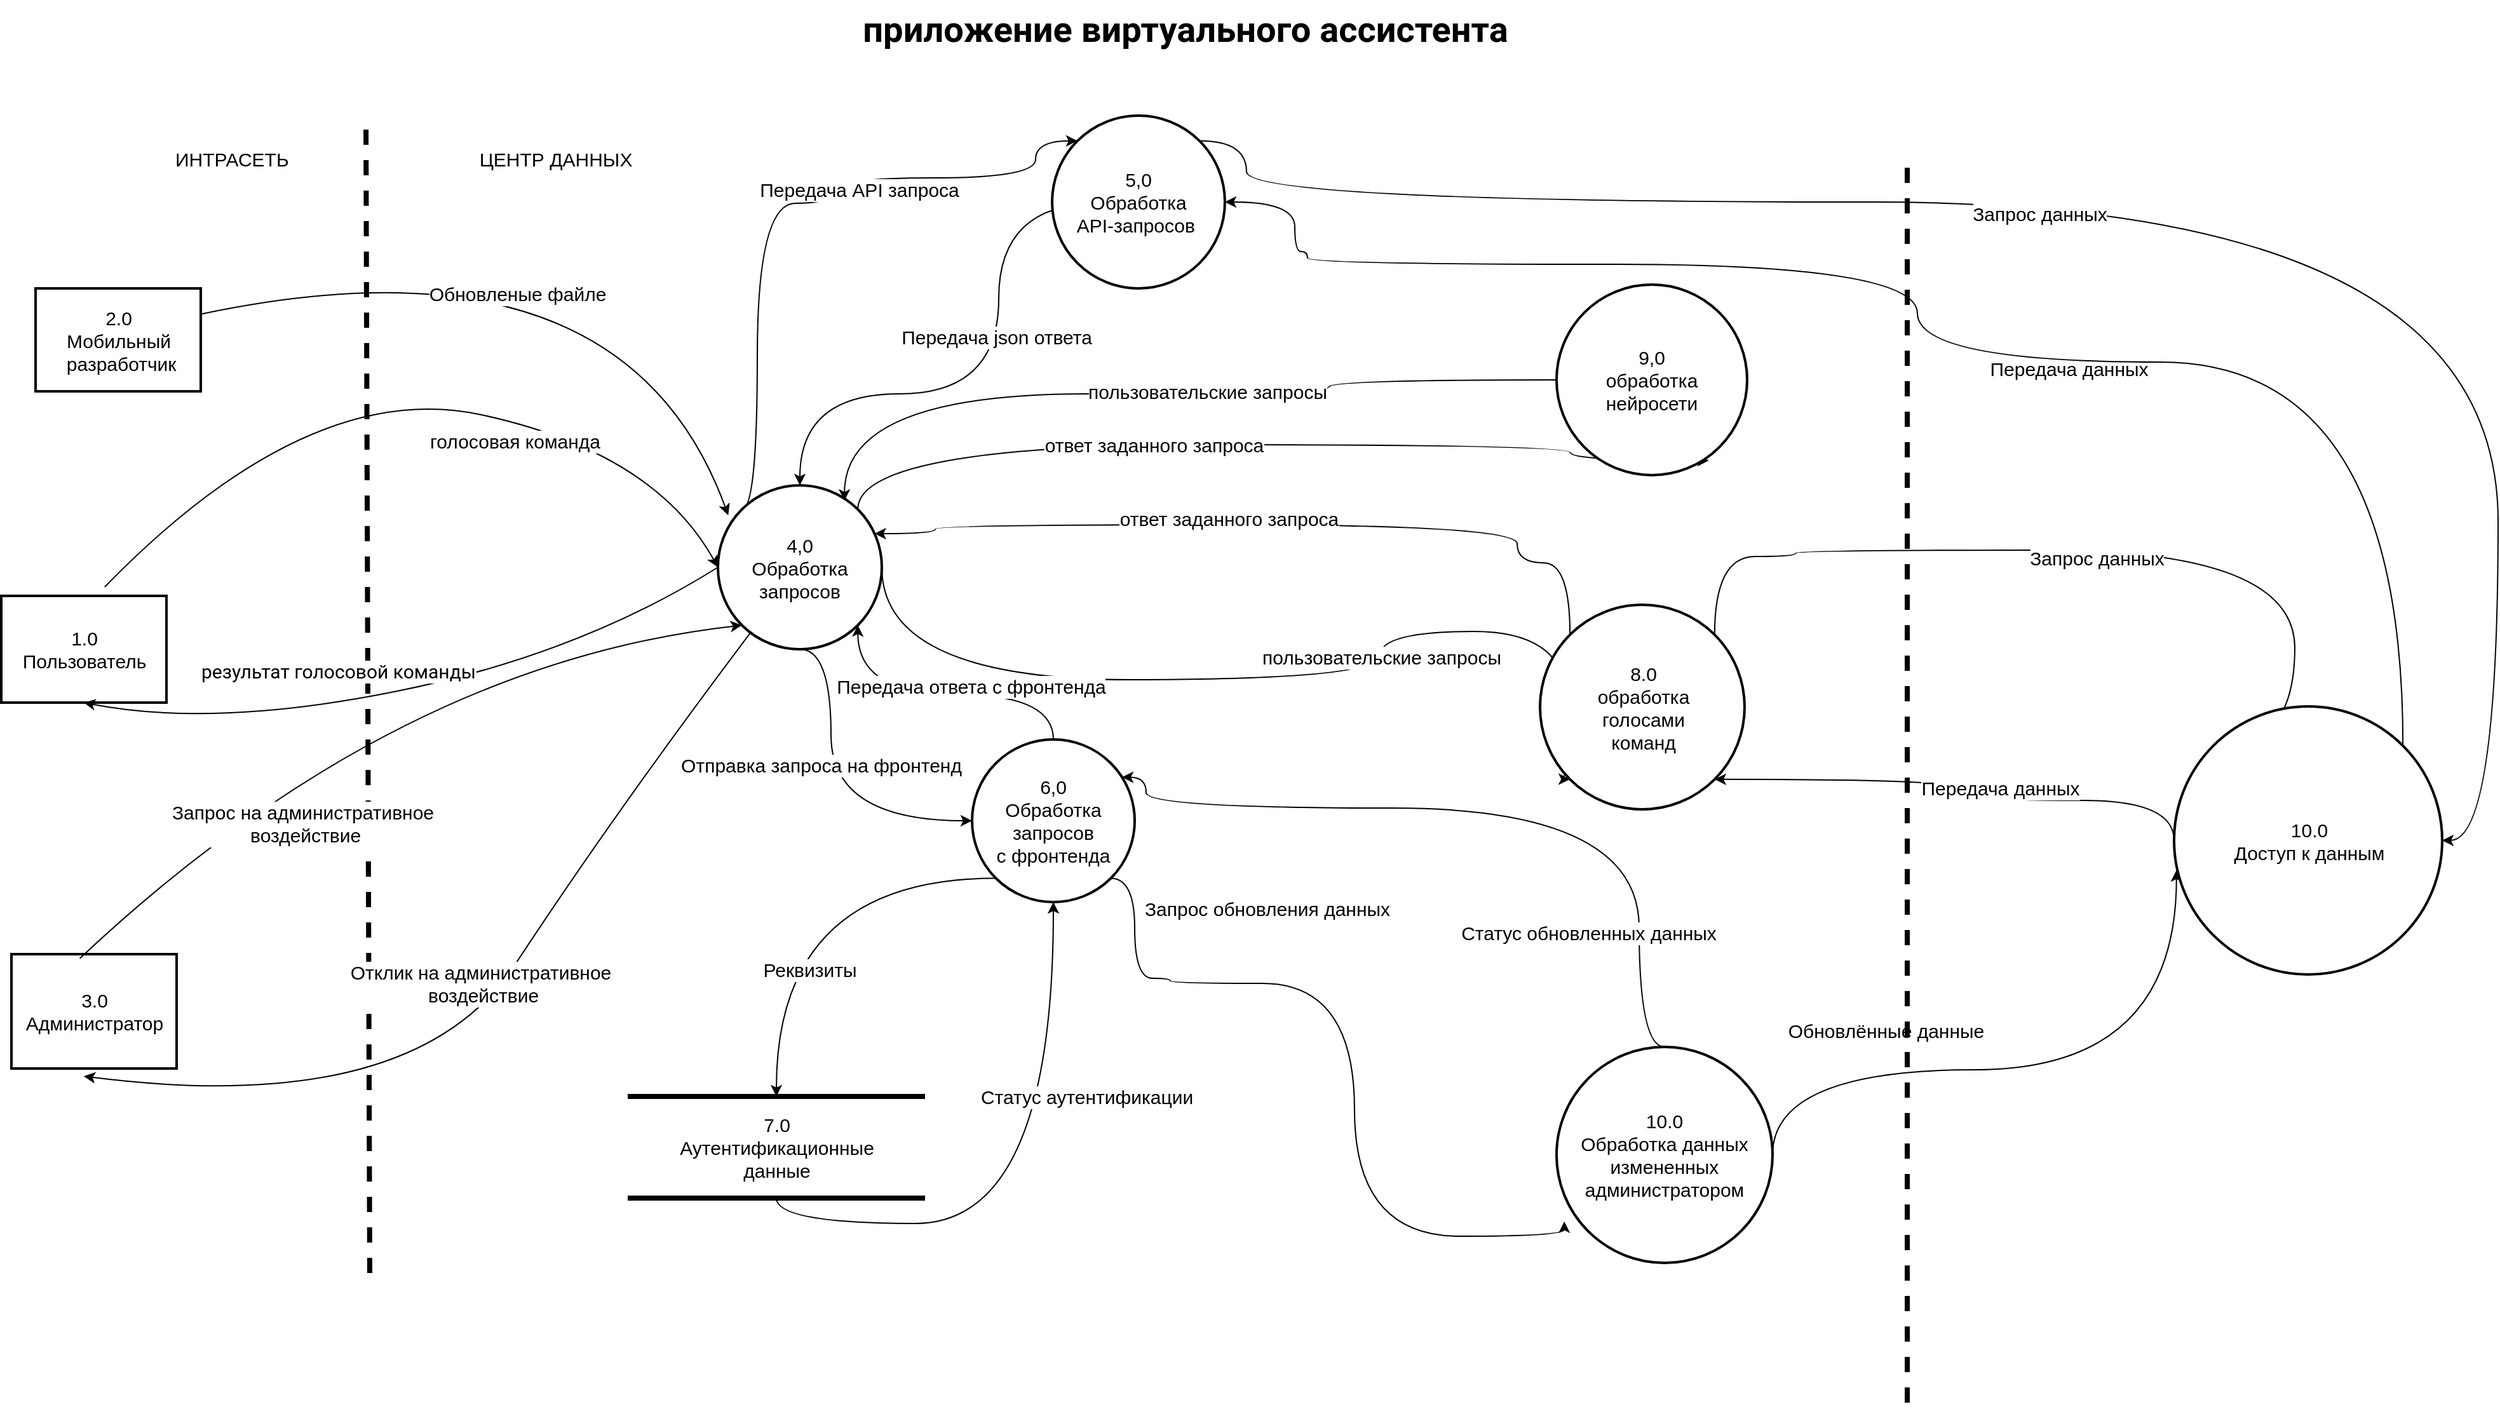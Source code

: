 <mxfile version="20.0.1" type="github">
  <diagram id="IhzEzsToBiXMktf6I1g5" name="Page-1">
    <mxGraphModel dx="1240" dy="643" grid="0" gridSize="10" guides="1" tooltips="1" connect="1" arrows="1" fold="1" page="0" pageScale="1" pageWidth="827" pageHeight="1169" math="0" shadow="0">
      <root>
        <mxCell id="0" />
        <mxCell id="1" parent="0" />
        <mxCell id="C1wmLBce0w5cXy57Bqss-13" value="" style="endArrow=none;html=1;rounded=0;fontSize=15;dashed=1;strokeWidth=4;shadow=0;fontStyle=0;exitX=0.399;exitY=-0.267;exitDx=0;exitDy=0;exitPerimeter=0;" parent="1" source="C1wmLBce0w5cXy57Bqss-17" edge="1">
          <mxGeometry width="50" height="50" relative="1" as="geometry">
            <mxPoint x="405" y="172.0" as="sourcePoint" />
            <mxPoint x="405" y="1046" as="targetPoint" />
          </mxGeometry>
        </mxCell>
        <mxCell id="C1wmLBce0w5cXy57Bqss-15" value="&lt;div style=&quot;line-height: 0.9; font-size: 15px;&quot;&gt;&lt;br style=&quot;font-size: 15px;&quot;&gt;&lt;/div&gt;&lt;div style=&quot;display: none; font-size: 15px;&quot; id=&quot;SDCloudData&quot;&gt;&lt;/div&gt;" style="text;whiteSpace=wrap;html=1;fontSize=15;fontStyle=0" parent="1" vertex="1">
          <mxGeometry x="392" y="165" width="3" height="15" as="geometry" />
        </mxCell>
        <mxCell id="C1wmLBce0w5cXy57Bqss-16" value="1.0&lt;br style=&quot;font-size: 15px;&quot;&gt;Пользователь&lt;div style=&quot;display: none; font-size: 15px;&quot; id=&quot;SDCloudData&quot;&gt;&lt;/div&gt;" style="html=1;dashed=0;whitespace=wrap;fontStyle=0;fontSize=15;strokeWidth=2;" parent="1" vertex="1">
          <mxGeometry x="115" y="509" width="130" height="84" as="geometry" />
        </mxCell>
        <mxCell id="C1wmLBce0w5cXy57Bqss-17" value="ИНТРАСЕТЬ&amp;nbsp; &amp;nbsp; &amp;nbsp; &amp;nbsp; &amp;nbsp; &amp;nbsp; &amp;nbsp; &amp;nbsp; &amp;nbsp; &amp;nbsp; &amp;nbsp; &amp;nbsp; &amp;nbsp; &amp;nbsp; &amp;nbsp; &amp;nbsp; &amp;nbsp; &amp;nbsp; ЦЕНТР ДАННЫХ&lt;div style=&quot;display: none; font-size: 15px;&quot; id=&quot;SDCloudData&quot;&gt;&lt;/div&gt;" style="text;whiteSpace=wrap;html=1;strokeWidth=2;fontStyle=0;fontSize=15;" parent="1" vertex="1">
          <mxGeometry x="250" y="150" width="381" height="30" as="geometry" />
        </mxCell>
        <mxCell id="C1wmLBce0w5cXy57Bqss-18" value="&lt;span style=&quot;font-family: Roboto, -apple-system, BlinkMacSystemFont, &amp;quot;Apple Color Emoji&amp;quot;, &amp;quot;Segoe UI&amp;quot;, Oxygen, Ubuntu, Cantarell, &amp;quot;Fira Sans&amp;quot;, &amp;quot;Droid Sans&amp;quot;, &amp;quot;Helvetica Neue&amp;quot;, sans-serif; font-size: 28px;&quot;&gt;приложение виртуального ассистента&lt;/span&gt;" style="text;whiteSpace=wrap;html=1;fontSize=28;fontStyle=1;align=center;" parent="1" vertex="1">
          <mxGeometry x="747" y="40" width="600" height="48" as="geometry" />
        </mxCell>
        <mxCell id="C1wmLBce0w5cXy57Bqss-19" value="2.0&lt;br style=&quot;font-size: 15px;&quot;&gt;Мобильный&lt;br style=&quot;font-size: 15px;&quot;&gt;&amp;nbsp;разработчик&lt;div style=&quot;display: none; font-size: 15px;&quot; id=&quot;SDCloudData&quot;&gt;&lt;/div&gt;" style="html=1;dashed=0;whitespace=wrap;fontStyle=0;fontSize=15;strokeWidth=2;" parent="1" vertex="1">
          <mxGeometry x="142" y="267" width="130" height="81" as="geometry" />
        </mxCell>
        <mxCell id="C1wmLBce0w5cXy57Bqss-20" value="3.0&lt;br style=&quot;font-size: 15px;&quot;&gt;Администратор&lt;br style=&quot;font-size: 15px;&quot;&gt;&lt;div style=&quot;display: none; font-size: 15px;&quot; id=&quot;SDCloudData&quot;&gt;&lt;/div&gt;" style="html=1;dashed=0;whitespace=wrap;fontStyle=0;fontSize=15;strokeWidth=2;" parent="1" vertex="1">
          <mxGeometry x="123" y="791" width="130" height="90" as="geometry" />
        </mxCell>
        <mxCell id="C1wmLBce0w5cXy57Bqss-21" value="" style="curved=1;endArrow=classic;html=1;rounded=0;fontSize=15;exitX=0.626;exitY=-0.083;exitDx=0;exitDy=0;exitPerimeter=0;entryX=0;entryY=0.5;entryDx=0;entryDy=0;fontStyle=0" parent="1" source="C1wmLBce0w5cXy57Bqss-16" target="GBtB8UjbD1A0Evd2xpRH-1" edge="1">
          <mxGeometry width="50" height="50" relative="1" as="geometry">
            <mxPoint x="266" y="442" as="sourcePoint" />
            <mxPoint x="674.218" y="429.064" as="targetPoint" />
            <Array as="points">
              <mxPoint x="357" y="337" />
              <mxPoint x="629" y="396" />
            </Array>
          </mxGeometry>
        </mxCell>
        <mxCell id="C1wmLBce0w5cXy57Bqss-22" value="&lt;span style=&quot;font-size: 15px;&quot;&gt;голосовая команда&lt;/span&gt;" style="edgeLabel;html=1;align=center;verticalAlign=middle;resizable=0;points=[];fontSize=15;fontStyle=0" parent="C1wmLBce0w5cXy57Bqss-21" vertex="1" connectable="0">
          <mxGeometry x="0.241" y="-22" relative="1" as="geometry">
            <mxPoint x="20" y="-3" as="offset" />
          </mxGeometry>
        </mxCell>
        <mxCell id="C1wmLBce0w5cXy57Bqss-23" value="" style="curved=1;endArrow=classic;html=1;rounded=0;fontSize=15;entryX=0.5;entryY=1;entryDx=0;entryDy=0;exitX=0;exitY=0.5;exitDx=0;exitDy=0;fontStyle=0" parent="1" source="GBtB8UjbD1A0Evd2xpRH-1" target="C1wmLBce0w5cXy57Bqss-16" edge="1">
          <mxGeometry width="50" height="50" relative="1" as="geometry">
            <mxPoint x="681.503" y="420.503" as="sourcePoint" />
            <mxPoint x="290" y="210" as="targetPoint" />
            <Array as="points">
              <mxPoint x="570" y="555" />
              <mxPoint x="283" y="613" />
            </Array>
          </mxGeometry>
        </mxCell>
        <mxCell id="C1wmLBce0w5cXy57Bqss-24" value="&lt;span style=&quot;font-family: Roboto, -apple-system, BlinkMacSystemFont, &amp;quot;Apple Color Emoji&amp;quot;, &amp;quot;Segoe UI&amp;quot;, Oxygen, Ubuntu, Cantarell, &amp;quot;Fira Sans&amp;quot;, &amp;quot;Droid Sans&amp;quot;, &amp;quot;Helvetica Neue&amp;quot;, sans-serif; font-size: 15px; text-align: start;&quot;&gt;результат голосовой команды&lt;/span&gt;" style="edgeLabel;html=1;align=center;verticalAlign=middle;resizable=0;points=[];fontSize=15;fontStyle=0" parent="C1wmLBce0w5cXy57Bqss-23" vertex="1" connectable="0">
          <mxGeometry x="0.404" y="-17" relative="1" as="geometry">
            <mxPoint x="49" y="-18" as="offset" />
          </mxGeometry>
        </mxCell>
        <mxCell id="C1wmLBce0w5cXy57Bqss-25" value="" style="curved=1;endArrow=classic;html=1;rounded=0;fontSize=15;exitX=1;exitY=0.25;exitDx=0;exitDy=0;entryX=0.063;entryY=0.183;entryDx=0;entryDy=0;fontStyle=0;entryPerimeter=0;" parent="1" source="C1wmLBce0w5cXy57Bqss-19" target="GBtB8UjbD1A0Evd2xpRH-1" edge="1">
          <mxGeometry width="50" height="50" relative="1" as="geometry">
            <mxPoint x="400" y="290" as="sourcePoint" />
            <mxPoint x="731" y="400" as="targetPoint" />
            <Array as="points">
              <mxPoint x="604" y="217" />
            </Array>
          </mxGeometry>
        </mxCell>
        <mxCell id="C1wmLBce0w5cXy57Bqss-26" value="Обновленые файле" style="edgeLabel;html=1;align=center;verticalAlign=middle;resizable=0;points=[];fontSize=15;fontStyle=0" parent="C1wmLBce0w5cXy57Bqss-25" vertex="1" connectable="0">
          <mxGeometry x="0.3" y="-18" relative="1" as="geometry">
            <mxPoint x="-80" y="11" as="offset" />
          </mxGeometry>
        </mxCell>
        <mxCell id="C1wmLBce0w5cXy57Bqss-27" value="" style="curved=1;endArrow=classic;html=1;rounded=0;fontSize=15;exitX=0.414;exitY=0.037;exitDx=0;exitDy=0;entryX=0;entryY=1;entryDx=0;entryDy=0;exitPerimeter=0;fontStyle=0" parent="1" source="C1wmLBce0w5cXy57Bqss-20" target="GBtB8UjbD1A0Evd2xpRH-1" edge="1">
          <mxGeometry width="50" height="50" relative="1" as="geometry">
            <mxPoint x="213" y="519" as="sourcePoint" />
            <mxPoint x="681.503" y="519.497" as="targetPoint" />
            <Array as="points">
              <mxPoint x="423" y="563" />
            </Array>
          </mxGeometry>
        </mxCell>
        <mxCell id="C1wmLBce0w5cXy57Bqss-28" value="Запрос на административное&lt;br style=&quot;font-size: 15px;&quot;&gt;&amp;nbsp;воздействие" style="edgeLabel;html=1;align=center;verticalAlign=middle;resizable=0;points=[];fontSize=15;fontStyle=0" parent="C1wmLBce0w5cXy57Bqss-27" vertex="1" connectable="0">
          <mxGeometry x="-0.311" y="-5" relative="1" as="geometry">
            <mxPoint x="17" y="35" as="offset" />
          </mxGeometry>
        </mxCell>
        <mxCell id="C1wmLBce0w5cXy57Bqss-29" value="" style="curved=1;endArrow=classic;html=1;rounded=0;fontSize=15;entryX=0.438;entryY=1.068;entryDx=0;entryDy=0;entryPerimeter=0;fontStyle=0" parent="1" source="GBtB8UjbD1A0Evd2xpRH-1" target="C1wmLBce0w5cXy57Bqss-20" edge="1">
          <mxGeometry width="50" height="50" relative="1" as="geometry">
            <mxPoint x="731" y="540" as="sourcePoint" />
            <mxPoint x="175" y="572" as="targetPoint" />
            <Array as="points">
              <mxPoint x="599" y="678" />
              <mxPoint x="440" y="920" />
            </Array>
          </mxGeometry>
        </mxCell>
        <mxCell id="C1wmLBce0w5cXy57Bqss-30" value="Отклик на административное&lt;br style=&quot;font-size: 15px;&quot;&gt;&amp;nbsp;воздействие" style="edgeLabel;html=1;align=center;verticalAlign=middle;resizable=0;points=[];fontSize=15;fontStyle=0" parent="C1wmLBce0w5cXy57Bqss-29" vertex="1" connectable="0">
          <mxGeometry x="0.272" y="-8" relative="1" as="geometry">
            <mxPoint x="57" y="-100" as="offset" />
          </mxGeometry>
        </mxCell>
        <mxCell id="GBtB8UjbD1A0Evd2xpRH-12" style="edgeStyle=orthogonalEdgeStyle;rounded=0;orthogonalLoop=1;jettySize=auto;html=1;exitX=0.5;exitY=1;exitDx=0;exitDy=0;entryX=0;entryY=0.5;entryDx=0;entryDy=0;curved=1;fontSize=15;fontStyle=0" parent="1" source="GBtB8UjbD1A0Evd2xpRH-1" target="GBtB8UjbD1A0Evd2xpRH-4" edge="1">
          <mxGeometry relative="1" as="geometry">
            <Array as="points">
              <mxPoint x="768" y="551" />
              <mxPoint x="768" y="686" />
            </Array>
          </mxGeometry>
        </mxCell>
        <mxCell id="GBtB8UjbD1A0Evd2xpRH-14" value="Отправка запроса на фронтенд" style="edgeLabel;html=1;align=center;verticalAlign=middle;resizable=0;points=[];fontSize=15;fontStyle=0" parent="GBtB8UjbD1A0Evd2xpRH-12" vertex="1" connectable="0">
          <mxGeometry x="-0.053" y="26" relative="1" as="geometry">
            <mxPoint x="-34" y="-13" as="offset" />
          </mxGeometry>
        </mxCell>
        <mxCell id="GBtB8UjbD1A0Evd2xpRH-27" style="edgeStyle=orthogonalEdgeStyle;curved=1;rounded=0;orthogonalLoop=1;jettySize=auto;html=1;exitX=0;exitY=0;exitDx=0;exitDy=0;entryX=0;entryY=0;entryDx=0;entryDy=0;fontSize=15;fontStyle=0" parent="1" source="GBtB8UjbD1A0Evd2xpRH-1" target="GBtB8UjbD1A0Evd2xpRH-2" edge="1">
          <mxGeometry relative="1" as="geometry">
            <Array as="points">
              <mxPoint x="710" y="441" />
              <mxPoint x="710" y="200" />
              <mxPoint x="770" y="200" />
              <mxPoint x="770" y="180" />
              <mxPoint x="929" y="180" />
            </Array>
          </mxGeometry>
        </mxCell>
        <mxCell id="GBtB8UjbD1A0Evd2xpRH-29" value="Передача АPI запроса" style="edgeLabel;html=1;align=center;verticalAlign=middle;resizable=0;points=[];fontSize=15;fontStyle=0" parent="GBtB8UjbD1A0Evd2xpRH-27" vertex="1" connectable="0">
          <mxGeometry x="0.015" y="-1" relative="1" as="geometry">
            <mxPoint x="52" y="-12" as="offset" />
          </mxGeometry>
        </mxCell>
        <mxCell id="GBtB8UjbD1A0Evd2xpRH-31" style="edgeStyle=orthogonalEdgeStyle;curved=1;rounded=0;orthogonalLoop=1;jettySize=auto;html=1;exitX=1;exitY=0;exitDx=0;exitDy=0;entryX=0.8;entryY=0.923;entryDx=0;entryDy=0;entryPerimeter=0;fontSize=15;fontStyle=0" parent="1" source="GBtB8UjbD1A0Evd2xpRH-1" target="GBtB8UjbD1A0Evd2xpRH-5" edge="1">
          <mxGeometry relative="1" as="geometry">
            <Array as="points">
              <mxPoint x="789" y="390" />
              <mxPoint x="1350" y="390" />
            </Array>
          </mxGeometry>
        </mxCell>
        <mxCell id="GBtB8UjbD1A0Evd2xpRH-34" value="ответ заданного запроса" style="edgeLabel;html=1;align=center;verticalAlign=middle;resizable=0;points=[];fontSize=15;fontStyle=0" parent="GBtB8UjbD1A0Evd2xpRH-31" vertex="1" connectable="0">
          <mxGeometry x="0.062" y="18" relative="1" as="geometry">
            <mxPoint x="-106" y="18" as="offset" />
          </mxGeometry>
        </mxCell>
        <mxCell id="GBtB8UjbD1A0Evd2xpRH-40" style="edgeStyle=orthogonalEdgeStyle;curved=1;rounded=0;orthogonalLoop=1;jettySize=auto;html=1;exitX=1;exitY=0.5;exitDx=0;exitDy=0;entryX=0;entryY=1;entryDx=0;entryDy=0;fontSize=15;fontStyle=0" parent="1" source="GBtB8UjbD1A0Evd2xpRH-1" target="GBtB8UjbD1A0Evd2xpRH-37" edge="1">
          <mxGeometry relative="1" as="geometry">
            <Array as="points">
              <mxPoint x="808" y="575" />
              <mxPoint x="1200" y="575" />
              <mxPoint x="1200" y="537" />
              <mxPoint x="1348" y="537" />
            </Array>
          </mxGeometry>
        </mxCell>
        <mxCell id="GBtB8UjbD1A0Evd2xpRH-42" value="пользовательские запросы" style="edgeLabel;html=1;align=center;verticalAlign=middle;resizable=0;points=[];fontSize=15;fontStyle=0" parent="GBtB8UjbD1A0Evd2xpRH-40" vertex="1" connectable="0">
          <mxGeometry x="0.272" y="-1" relative="1" as="geometry">
            <mxPoint as="offset" />
          </mxGeometry>
        </mxCell>
        <mxCell id="GBtB8UjbD1A0Evd2xpRH-1" value="4,0&lt;br style=&quot;font-size: 15px;&quot;&gt;Обработка запросов" style="ellipse;whiteSpace=wrap;html=1;aspect=fixed;strokeWidth=2;fontSize=15;fontStyle=0" parent="1" vertex="1">
          <mxGeometry x="679" y="422" width="129" height="129" as="geometry" />
        </mxCell>
        <mxCell id="GBtB8UjbD1A0Evd2xpRH-28" style="edgeStyle=orthogonalEdgeStyle;curved=1;rounded=0;orthogonalLoop=1;jettySize=auto;html=1;exitX=1;exitY=0;exitDx=0;exitDy=0;entryX=0.5;entryY=0;entryDx=0;entryDy=0;fontSize=15;fontStyle=0" parent="1" source="GBtB8UjbD1A0Evd2xpRH-2" target="GBtB8UjbD1A0Evd2xpRH-1" edge="1">
          <mxGeometry relative="1" as="geometry">
            <Array as="points">
              <mxPoint x="900" y="200" />
              <mxPoint x="900" y="350" />
              <mxPoint x="743" y="350" />
            </Array>
          </mxGeometry>
        </mxCell>
        <mxCell id="GBtB8UjbD1A0Evd2xpRH-30" value="Передача json ответа" style="edgeLabel;html=1;align=center;verticalAlign=middle;resizable=0;points=[];fontSize=15;fontStyle=0" parent="GBtB8UjbD1A0Evd2xpRH-28" vertex="1" connectable="0">
          <mxGeometry x="-0.207" y="-9" relative="1" as="geometry">
            <mxPoint x="7" y="80" as="offset" />
          </mxGeometry>
        </mxCell>
        <mxCell id="GBtB8UjbD1A0Evd2xpRH-75" style="edgeStyle=orthogonalEdgeStyle;curved=1;rounded=0;orthogonalLoop=1;jettySize=auto;html=1;exitX=1;exitY=0;exitDx=0;exitDy=0;entryX=1;entryY=0.5;entryDx=0;entryDy=0;fontSize=15;fontStyle=0" parent="1" source="GBtB8UjbD1A0Evd2xpRH-2" target="GBtB8UjbD1A0Evd2xpRH-44" edge="1">
          <mxGeometry relative="1" as="geometry">
            <Array as="points">
              <mxPoint x="1095" y="151" />
              <mxPoint x="1095" y="199" />
              <mxPoint x="2080" y="199" />
              <mxPoint x="2080" y="702" />
            </Array>
          </mxGeometry>
        </mxCell>
        <mxCell id="GBtB8UjbD1A0Evd2xpRH-78" value="Запрос данных" style="edgeLabel;html=1;align=center;verticalAlign=middle;resizable=0;points=[];fontSize=15;fontStyle=0" parent="GBtB8UjbD1A0Evd2xpRH-75" vertex="1" connectable="0">
          <mxGeometry x="0.322" y="-34" relative="1" as="geometry">
            <mxPoint x="-360" y="-25" as="offset" />
          </mxGeometry>
        </mxCell>
        <mxCell id="GBtB8UjbD1A0Evd2xpRH-2" value="5,0&lt;br style=&quot;font-size: 15px;&quot;&gt;Обработка&lt;br style=&quot;font-size: 15px;&quot;&gt;API-запросов&amp;nbsp;" style="ellipse;whiteSpace=wrap;html=1;aspect=fixed;fillColor=default;fontSize=15;fontStyle=0;strokeWidth=2;" parent="1" vertex="1">
          <mxGeometry x="942" y="131" width="136" height="136" as="geometry" />
        </mxCell>
        <mxCell id="GBtB8UjbD1A0Evd2xpRH-13" style="edgeStyle=orthogonalEdgeStyle;curved=1;rounded=0;orthogonalLoop=1;jettySize=auto;html=1;exitX=0.5;exitY=0;exitDx=0;exitDy=0;entryX=1;entryY=1;entryDx=0;entryDy=0;fontSize=15;fontStyle=0" parent="1" source="GBtB8UjbD1A0Evd2xpRH-4" target="GBtB8UjbD1A0Evd2xpRH-1" edge="1">
          <mxGeometry relative="1" as="geometry" />
        </mxCell>
        <mxCell id="GBtB8UjbD1A0Evd2xpRH-15" value="Передача ответа с фронтенда" style="edgeLabel;html=1;align=center;verticalAlign=middle;resizable=0;points=[];fontSize=15;fontStyle=0" parent="GBtB8UjbD1A0Evd2xpRH-13" vertex="1" connectable="0">
          <mxGeometry x="-0.081" y="29" relative="1" as="geometry">
            <mxPoint x="11" y="-36" as="offset" />
          </mxGeometry>
        </mxCell>
        <mxCell id="GBtB8UjbD1A0Evd2xpRH-16" style="edgeStyle=orthogonalEdgeStyle;curved=1;rounded=0;orthogonalLoop=1;jettySize=auto;html=1;exitX=1;exitY=1;exitDx=0;exitDy=0;entryX=0.036;entryY=0.808;entryDx=0;entryDy=0;entryPerimeter=0;fontSize=15;fontStyle=0" parent="1" source="GBtB8UjbD1A0Evd2xpRH-4" target="GBtB8UjbD1A0Evd2xpRH-6" edge="1">
          <mxGeometry relative="1" as="geometry">
            <Array as="points">
              <mxPoint x="1007" y="810" />
              <mxPoint x="1035" y="810" />
              <mxPoint x="1035" y="814" />
              <mxPoint x="1180" y="814" />
              <mxPoint x="1180" y="1013" />
              <mxPoint x="1345" y="1013" />
            </Array>
          </mxGeometry>
        </mxCell>
        <mxCell id="GBtB8UjbD1A0Evd2xpRH-18" value="Запрос обновления данных" style="edgeLabel;html=1;align=center;verticalAlign=middle;resizable=0;points=[];fontSize=15;fontStyle=0" parent="GBtB8UjbD1A0Evd2xpRH-16" vertex="1" connectable="0">
          <mxGeometry x="-0.039" y="27" relative="1" as="geometry">
            <mxPoint x="-96" y="-97" as="offset" />
          </mxGeometry>
        </mxCell>
        <mxCell id="GBtB8UjbD1A0Evd2xpRH-21" style="edgeStyle=orthogonalEdgeStyle;curved=1;rounded=0;orthogonalLoop=1;jettySize=auto;html=1;exitX=0;exitY=1;exitDx=0;exitDy=0;entryX=0.5;entryY=0;entryDx=0;entryDy=0;fontSize=15;fontStyle=0" parent="1" source="GBtB8UjbD1A0Evd2xpRH-4" target="GBtB8UjbD1A0Evd2xpRH-20" edge="1">
          <mxGeometry relative="1" as="geometry" />
        </mxCell>
        <mxCell id="GBtB8UjbD1A0Evd2xpRH-23" value="Реквизиты" style="edgeLabel;html=1;align=center;verticalAlign=middle;resizable=0;points=[];fontSize=15;fontStyle=0" parent="GBtB8UjbD1A0Evd2xpRH-21" vertex="1" connectable="0">
          <mxGeometry x="0.414" y="26" relative="1" as="geometry">
            <mxPoint y="1" as="offset" />
          </mxGeometry>
        </mxCell>
        <mxCell id="GBtB8UjbD1A0Evd2xpRH-4" value="6,0&lt;br style=&quot;font-size: 15px;&quot;&gt;Обработка запросов&lt;br style=&quot;font-size: 15px;&quot;&gt;с фронтенда" style="ellipse;whiteSpace=wrap;html=1;aspect=fixed;fillColor=default;fontSize=15;fontStyle=0;strokeWidth=2;" parent="1" vertex="1">
          <mxGeometry x="879" y="622" width="128" height="128" as="geometry" />
        </mxCell>
        <mxCell id="GBtB8UjbD1A0Evd2xpRH-32" style="edgeStyle=orthogonalEdgeStyle;curved=1;rounded=0;orthogonalLoop=1;jettySize=auto;html=1;exitX=0;exitY=0.5;exitDx=0;exitDy=0;entryX=0.772;entryY=0.094;entryDx=0;entryDy=0;entryPerimeter=0;fontSize=15;fontStyle=0" parent="1" source="GBtB8UjbD1A0Evd2xpRH-5" target="GBtB8UjbD1A0Evd2xpRH-1" edge="1">
          <mxGeometry relative="1" as="geometry">
            <Array as="points">
              <mxPoint x="1160" y="350" />
              <mxPoint x="779" y="350" />
            </Array>
          </mxGeometry>
        </mxCell>
        <mxCell id="GBtB8UjbD1A0Evd2xpRH-33" value="пользовательские запросы" style="edgeLabel;html=1;align=center;verticalAlign=middle;resizable=0;points=[];fontSize=15;fontStyle=0" parent="GBtB8UjbD1A0Evd2xpRH-32" vertex="1" connectable="0">
          <mxGeometry x="-0.126" y="-2" relative="1" as="geometry">
            <mxPoint as="offset" />
          </mxGeometry>
        </mxCell>
        <mxCell id="GBtB8UjbD1A0Evd2xpRH-5" value="9,0&lt;br style=&quot;font-size: 15px;&quot;&gt;обработка нейросети" style="ellipse;whiteSpace=wrap;html=1;aspect=fixed;fillColor=default;fontSize=15;fontStyle=0;strokeWidth=2;" parent="1" vertex="1">
          <mxGeometry x="1339" y="264" width="150" height="150" as="geometry" />
        </mxCell>
        <mxCell id="GBtB8UjbD1A0Evd2xpRH-17" style="edgeStyle=orthogonalEdgeStyle;curved=1;rounded=0;orthogonalLoop=1;jettySize=auto;html=1;exitX=0.5;exitY=0;exitDx=0;exitDy=0;entryX=0.922;entryY=0.232;entryDx=0;entryDy=0;entryPerimeter=0;fontSize=15;fontStyle=0" parent="1" source="GBtB8UjbD1A0Evd2xpRH-6" target="GBtB8UjbD1A0Evd2xpRH-4" edge="1">
          <mxGeometry relative="1" as="geometry">
            <Array as="points">
              <mxPoint x="1404" y="864" />
              <mxPoint x="1404" y="676" />
              <mxPoint x="1016" y="676" />
            </Array>
          </mxGeometry>
        </mxCell>
        <mxCell id="GBtB8UjbD1A0Evd2xpRH-19" value="Статус обновленных данных" style="edgeLabel;html=1;align=center;verticalAlign=middle;resizable=0;points=[];fontSize=15;fontStyle=0" parent="GBtB8UjbD1A0Evd2xpRH-17" vertex="1" connectable="0">
          <mxGeometry x="-0.028" y="22" relative="1" as="geometry">
            <mxPoint x="62" y="76" as="offset" />
          </mxGeometry>
        </mxCell>
        <mxCell id="GBtB8UjbD1A0Evd2xpRH-69" style="edgeStyle=orthogonalEdgeStyle;curved=1;rounded=0;orthogonalLoop=1;jettySize=auto;html=1;exitX=1;exitY=0.5;exitDx=0;exitDy=0;entryX=0.009;entryY=0.611;entryDx=0;entryDy=0;fontSize=15;entryPerimeter=0;fontStyle=0" parent="1" source="GBtB8UjbD1A0Evd2xpRH-6" target="GBtB8UjbD1A0Evd2xpRH-44" edge="1">
          <mxGeometry relative="1" as="geometry">
            <Array as="points">
              <mxPoint x="1509" y="882" />
              <mxPoint x="1827" y="882" />
            </Array>
          </mxGeometry>
        </mxCell>
        <mxCell id="GBtB8UjbD1A0Evd2xpRH-70" value="Обновлённые данные" style="edgeLabel;html=1;align=center;verticalAlign=middle;resizable=0;points=[];fontSize=15;fontStyle=0" parent="GBtB8UjbD1A0Evd2xpRH-69" vertex="1" connectable="0">
          <mxGeometry x="-0.427" y="30" relative="1" as="geometry">
            <mxPoint y="-1" as="offset" />
          </mxGeometry>
        </mxCell>
        <mxCell id="GBtB8UjbD1A0Evd2xpRH-6" value="10.0&lt;br style=&quot;font-size: 15px;&quot;&gt;Обработка данных измененных администратором" style="ellipse;whiteSpace=wrap;html=1;aspect=fixed;fillColor=default;fontSize=15;fontStyle=0;strokeWidth=2;" parent="1" vertex="1">
          <mxGeometry x="1339" y="864" width="170" height="170" as="geometry" />
        </mxCell>
        <mxCell id="GBtB8UjbD1A0Evd2xpRH-22" style="edgeStyle=orthogonalEdgeStyle;curved=1;rounded=0;orthogonalLoop=1;jettySize=auto;html=1;exitX=0.5;exitY=1;exitDx=0;exitDy=0;fontSize=15;fontStyle=0" parent="1" source="GBtB8UjbD1A0Evd2xpRH-20" target="GBtB8UjbD1A0Evd2xpRH-4" edge="1">
          <mxGeometry relative="1" as="geometry" />
        </mxCell>
        <mxCell id="GBtB8UjbD1A0Evd2xpRH-24" value="Статус аутентификации" style="edgeLabel;html=1;align=center;verticalAlign=middle;resizable=0;points=[];fontSize=15;fontStyle=0" parent="GBtB8UjbD1A0Evd2xpRH-22" vertex="1" connectable="0">
          <mxGeometry x="0.372" y="19" relative="1" as="geometry">
            <mxPoint x="45" y="-1" as="offset" />
          </mxGeometry>
        </mxCell>
        <mxCell id="GBtB8UjbD1A0Evd2xpRH-20" value="7.0&lt;br style=&quot;font-size: 15px;&quot;&gt;Аутентификационные &lt;br style=&quot;font-size: 15px;&quot;&gt;данные" style="html=1;dashed=0;whitespace=wrap;shape=partialRectangle;right=0;left=0;fillColor=default;strokeWidth=4;fontStyle=0;fontSize=15;" parent="1" vertex="1">
          <mxGeometry x="610" y="903" width="230" height="80" as="geometry" />
        </mxCell>
        <mxCell id="GBtB8UjbD1A0Evd2xpRH-35" value="" style="endArrow=none;html=1;rounded=0;fontSize=15;dashed=1;strokeWidth=4;shadow=0;fontStyle=0" parent="1" edge="1">
          <mxGeometry width="50" height="50" relative="1" as="geometry">
            <mxPoint x="1615" y="172" as="sourcePoint" />
            <mxPoint x="1615" y="1145" as="targetPoint" />
          </mxGeometry>
        </mxCell>
        <mxCell id="GBtB8UjbD1A0Evd2xpRH-41" style="edgeStyle=orthogonalEdgeStyle;curved=1;rounded=0;orthogonalLoop=1;jettySize=auto;html=1;exitX=0;exitY=0;exitDx=0;exitDy=0;fontSize=15;fontStyle=0" parent="1" source="GBtB8UjbD1A0Evd2xpRH-37" target="GBtB8UjbD1A0Evd2xpRH-1" edge="1">
          <mxGeometry relative="1" as="geometry">
            <Array as="points">
              <mxPoint x="1350" y="483" />
              <mxPoint x="1308" y="483" />
              <mxPoint x="1308" y="453" />
              <mxPoint x="850" y="453" />
              <mxPoint x="850" y="460" />
            </Array>
          </mxGeometry>
        </mxCell>
        <mxCell id="GBtB8UjbD1A0Evd2xpRH-43" value="ответ заданного запроса" style="edgeLabel;html=1;align=center;verticalAlign=middle;resizable=0;points=[];fontSize=15;fontStyle=0" parent="GBtB8UjbD1A0Evd2xpRH-41" vertex="1" connectable="0">
          <mxGeometry x="-0.327" y="5" relative="1" as="geometry">
            <mxPoint x="-140" y="-10" as="offset" />
          </mxGeometry>
        </mxCell>
        <mxCell id="GBtB8UjbD1A0Evd2xpRH-71" style="edgeStyle=orthogonalEdgeStyle;curved=1;rounded=0;orthogonalLoop=1;jettySize=auto;html=1;exitX=1;exitY=0;exitDx=0;exitDy=0;entryX=0;entryY=0;entryDx=0;entryDy=0;fontSize=15;fontStyle=0" parent="1" source="GBtB8UjbD1A0Evd2xpRH-37" target="GBtB8UjbD1A0Evd2xpRH-44" edge="1">
          <mxGeometry relative="1" as="geometry">
            <Array as="points">
              <mxPoint x="1464" y="478" />
              <mxPoint x="1527" y="478" />
              <mxPoint x="1527" y="473" />
              <mxPoint x="1920" y="473" />
              <mxPoint x="1920" y="627" />
            </Array>
          </mxGeometry>
        </mxCell>
        <mxCell id="GBtB8UjbD1A0Evd2xpRH-73" value="Запрос данных" style="edgeLabel;html=1;align=center;verticalAlign=middle;resizable=0;points=[];fontSize=15;fontStyle=0" parent="GBtB8UjbD1A0Evd2xpRH-71" vertex="1" connectable="0">
          <mxGeometry x="-0.011" y="-6" relative="1" as="geometry">
            <mxPoint as="offset" />
          </mxGeometry>
        </mxCell>
        <mxCell id="GBtB8UjbD1A0Evd2xpRH-37" value="8.0&lt;br style=&quot;font-size: 15px;&quot;&gt;обработка &lt;br&gt;голосами&lt;br&gt;команд" style="shape=ellipse;html=1;dashed=0;whitespace=wrap;aspect=fixed;perimeter=ellipsePerimeter;fontSize=15;strokeWidth=2;fillColor=default;fontStyle=0" parent="1" vertex="1">
          <mxGeometry x="1326" y="516" width="161" height="161" as="geometry" />
        </mxCell>
        <mxCell id="GBtB8UjbD1A0Evd2xpRH-72" style="edgeStyle=orthogonalEdgeStyle;curved=1;rounded=0;orthogonalLoop=1;jettySize=auto;html=1;exitX=0;exitY=0.5;exitDx=0;exitDy=0;entryX=1;entryY=1;entryDx=0;entryDy=0;fontSize=15;fontStyle=0" parent="1" source="GBtB8UjbD1A0Evd2xpRH-44" target="GBtB8UjbD1A0Evd2xpRH-37" edge="1">
          <mxGeometry relative="1" as="geometry">
            <Array as="points">
              <mxPoint x="1825" y="670" />
              <mxPoint x="1683" y="670" />
              <mxPoint x="1683" y="665" />
              <mxPoint x="1646" y="665" />
              <mxPoint x="1646" y="653" />
            </Array>
          </mxGeometry>
        </mxCell>
        <mxCell id="GBtB8UjbD1A0Evd2xpRH-74" value="Передача данных" style="edgeLabel;html=1;align=center;verticalAlign=middle;resizable=0;points=[];fontSize=15;fontStyle=0" parent="GBtB8UjbD1A0Evd2xpRH-72" vertex="1" connectable="0">
          <mxGeometry x="0.491" y="-4" relative="1" as="geometry">
            <mxPoint x="174" y="-320" as="offset" />
          </mxGeometry>
        </mxCell>
        <mxCell id="GBtB8UjbD1A0Evd2xpRH-76" style="edgeStyle=orthogonalEdgeStyle;curved=1;rounded=0;orthogonalLoop=1;jettySize=auto;html=1;exitX=1;exitY=0;exitDx=0;exitDy=0;entryX=1;entryY=0.5;entryDx=0;entryDy=0;fontSize=15;fontStyle=0" parent="1" source="GBtB8UjbD1A0Evd2xpRH-44" target="GBtB8UjbD1A0Evd2xpRH-2" edge="1">
          <mxGeometry relative="1" as="geometry">
            <Array as="points">
              <mxPoint x="2005" y="325" />
              <mxPoint x="1623" y="325" />
              <mxPoint x="1623" y="248" />
              <mxPoint x="1143" y="248" />
              <mxPoint x="1143" y="238" />
              <mxPoint x="1133" y="238" />
              <mxPoint x="1133" y="199" />
            </Array>
          </mxGeometry>
        </mxCell>
        <mxCell id="GBtB8UjbD1A0Evd2xpRH-77" value="Передача данных" style="edgeLabel;html=1;align=center;verticalAlign=middle;resizable=0;points=[];fontSize=15;fontStyle=0" parent="GBtB8UjbD1A0Evd2xpRH-76" vertex="1" connectable="0">
          <mxGeometry x="-0.448" y="4" relative="1" as="geometry">
            <mxPoint x="-245" y="331" as="offset" />
          </mxGeometry>
        </mxCell>
        <mxCell id="GBtB8UjbD1A0Evd2xpRH-44" value="10.0&lt;br style=&quot;font-size: 15px;&quot;&gt;Доступ к данным" style="shape=ellipse;html=1;dashed=0;whitespace=wrap;aspect=fixed;perimeter=ellipsePerimeter;fontSize=15;strokeWidth=2;fillColor=default;fontStyle=0" parent="1" vertex="1">
          <mxGeometry x="1825" y="596" width="211" height="211" as="geometry" />
        </mxCell>
      </root>
    </mxGraphModel>
  </diagram>
</mxfile>
